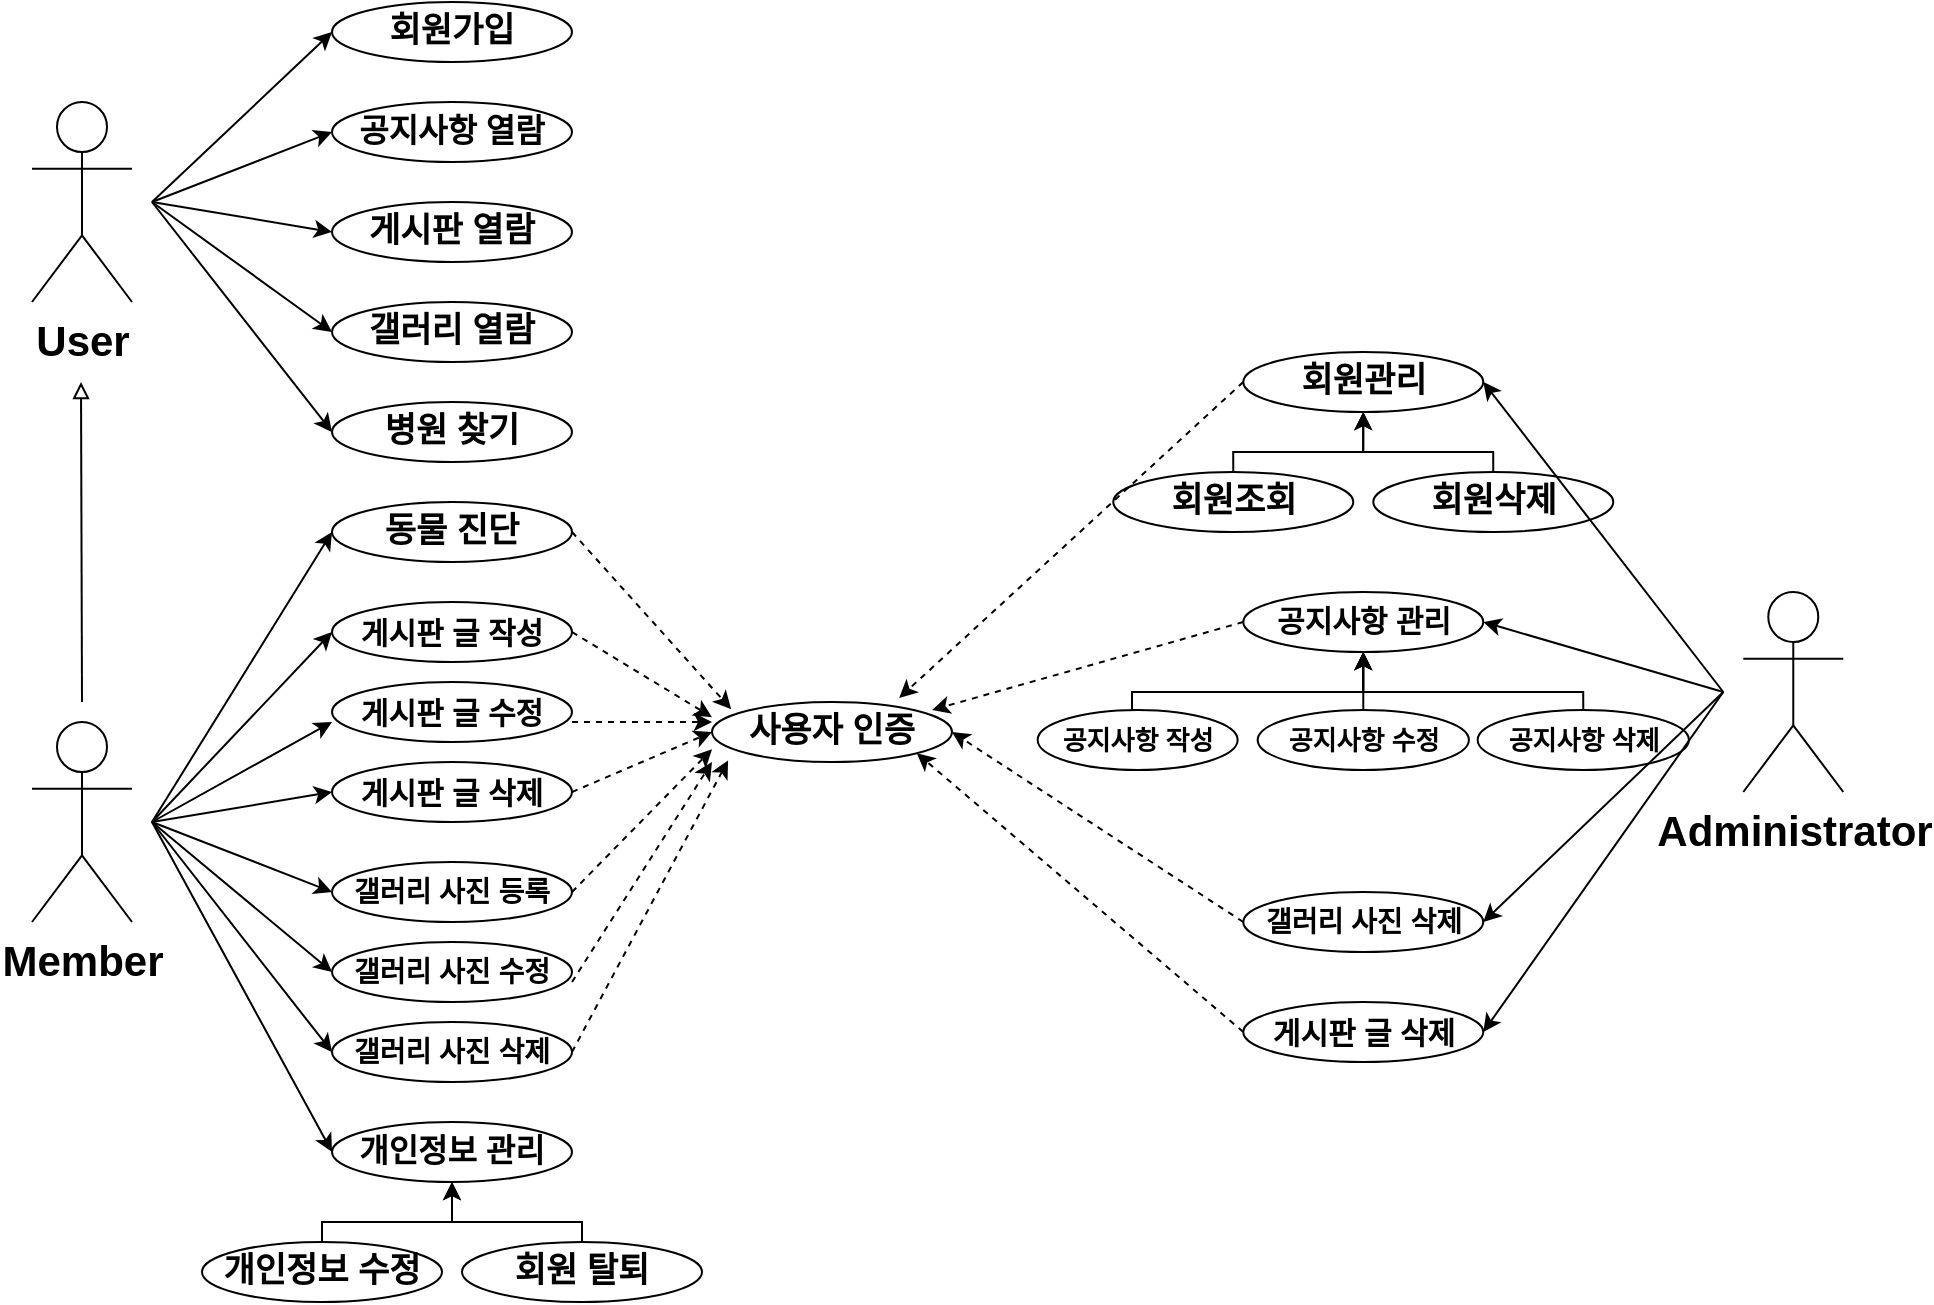 <mxfile version="22.1.5" type="device">
  <diagram name="페이지-1" id="b1_UZGlTyPNUF9xH9-Hf">
    <mxGraphModel dx="1400" dy="765" grid="1" gridSize="10" guides="1" tooltips="1" connect="1" arrows="1" fold="1" page="1" pageScale="1" pageWidth="1169" pageHeight="827" math="0" shadow="0">
      <root>
        <mxCell id="0" />
        <mxCell id="1" parent="0" />
        <mxCell id="9tLvCL6xs8VzNFjyvoNF-1" value="&lt;font style=&quot;font-size: 17px;&quot;&gt;&lt;b&gt;회원가입&lt;/b&gt;&lt;/font&gt;" style="ellipse;whiteSpace=wrap;html=1;" vertex="1" parent="1">
          <mxGeometry x="200" y="30" width="120" height="30" as="geometry" />
        </mxCell>
        <mxCell id="9tLvCL6xs8VzNFjyvoNF-4" value="&lt;font style=&quot;font-size: 17px;&quot;&gt;&lt;b&gt;게시판 열람&lt;/b&gt;&lt;/font&gt;" style="ellipse;whiteSpace=wrap;html=1;" vertex="1" parent="1">
          <mxGeometry x="200" y="130" width="120" height="30" as="geometry" />
        </mxCell>
        <mxCell id="9tLvCL6xs8VzNFjyvoNF-5" value="&lt;font style=&quot;font-size: 17px;&quot;&gt;&lt;b&gt;갤러리 열람&lt;/b&gt;&lt;/font&gt;" style="ellipse;whiteSpace=wrap;html=1;" vertex="1" parent="1">
          <mxGeometry x="200" y="180" width="120" height="30" as="geometry" />
        </mxCell>
        <mxCell id="9tLvCL6xs8VzNFjyvoNF-6" value="&lt;span style=&quot;font-size: 17px;&quot;&gt;&lt;b&gt;동물 진단&lt;/b&gt;&lt;/span&gt;" style="ellipse;whiteSpace=wrap;html=1;" vertex="1" parent="1">
          <mxGeometry x="200" y="280" width="120" height="30" as="geometry" />
        </mxCell>
        <mxCell id="9tLvCL6xs8VzNFjyvoNF-7" value="&lt;font style=&quot;font-size: 15px;&quot;&gt;&lt;b style=&quot;font-size: 15px;&quot;&gt;게시판 글 작성&lt;/b&gt;&lt;/font&gt;" style="ellipse;whiteSpace=wrap;html=1;fontSize=15;" vertex="1" parent="1">
          <mxGeometry x="200" y="330" width="120" height="30" as="geometry" />
        </mxCell>
        <mxCell id="9tLvCL6xs8VzNFjyvoNF-8" value="&lt;font style=&quot;font-size: 15px;&quot;&gt;&lt;b style=&quot;font-size: 15px;&quot;&gt;게시판 글 삭제&lt;/b&gt;&lt;/font&gt;" style="ellipse;whiteSpace=wrap;html=1;fontSize=15;" vertex="1" parent="1">
          <mxGeometry x="200" y="410" width="120" height="30" as="geometry" />
        </mxCell>
        <mxCell id="9tLvCL6xs8VzNFjyvoNF-9" value="&lt;font style=&quot;font-size: 14px;&quot;&gt;&lt;b style=&quot;font-size: 14px;&quot;&gt;갤러리 사진 등록&lt;/b&gt;&lt;/font&gt;" style="ellipse;whiteSpace=wrap;html=1;fontSize=14;" vertex="1" parent="1">
          <mxGeometry x="200" y="460" width="120" height="30" as="geometry" />
        </mxCell>
        <mxCell id="9tLvCL6xs8VzNFjyvoNF-10" value="&lt;font style=&quot;font-size: 14px;&quot;&gt;&lt;b style=&quot;font-size: 14px;&quot;&gt;갤러리 사진 삭제&lt;/b&gt;&lt;/font&gt;" style="ellipse;whiteSpace=wrap;html=1;fontSize=14;" vertex="1" parent="1">
          <mxGeometry x="200" y="540" width="120" height="30" as="geometry" />
        </mxCell>
        <mxCell id="9tLvCL6xs8VzNFjyvoNF-11" value="&lt;span style=&quot;font-size: 17px;&quot;&gt;&lt;b&gt;병원 찾기&lt;/b&gt;&lt;/span&gt;" style="ellipse;whiteSpace=wrap;html=1;" vertex="1" parent="1">
          <mxGeometry x="200" y="230" width="120" height="30" as="geometry" />
        </mxCell>
        <mxCell id="9tLvCL6xs8VzNFjyvoNF-12" value="&lt;span style=&quot;font-size: 17px;&quot;&gt;&lt;b&gt;사용자 인증&lt;/b&gt;&lt;/span&gt;" style="ellipse;whiteSpace=wrap;html=1;" vertex="1" parent="1">
          <mxGeometry x="390" y="380" width="120" height="30" as="geometry" />
        </mxCell>
        <mxCell id="9tLvCL6xs8VzNFjyvoNF-19" value="User" style="shape=umlActor;verticalLabelPosition=bottom;verticalAlign=top;html=1;outlineConnect=0;fontSize=21;fontStyle=1" vertex="1" parent="1">
          <mxGeometry x="50" y="80" width="50" height="100" as="geometry" />
        </mxCell>
        <mxCell id="9tLvCL6xs8VzNFjyvoNF-20" value="Member" style="shape=umlActor;verticalLabelPosition=bottom;verticalAlign=top;html=1;outlineConnect=0;fontSize=21;fontStyle=1" vertex="1" parent="1">
          <mxGeometry x="50" y="390" width="50" height="100" as="geometry" />
        </mxCell>
        <mxCell id="9tLvCL6xs8VzNFjyvoNF-25" value="" style="endArrow=classic;html=1;rounded=0;entryX=0.08;entryY=0.12;entryDx=0;entryDy=0;entryPerimeter=0;exitX=1;exitY=0.5;exitDx=0;exitDy=0;dashed=1;" edge="1" parent="1" source="9tLvCL6xs8VzNFjyvoNF-6" target="9tLvCL6xs8VzNFjyvoNF-12">
          <mxGeometry width="50" height="50" relative="1" as="geometry">
            <mxPoint x="320" y="300" as="sourcePoint" />
            <mxPoint x="430" y="370" as="targetPoint" />
          </mxGeometry>
        </mxCell>
        <mxCell id="9tLvCL6xs8VzNFjyvoNF-26" value="" style="endArrow=classic;html=1;rounded=0;entryX=0;entryY=0.253;entryDx=0;entryDy=0;exitX=1;exitY=0.5;exitDx=0;exitDy=0;dashed=1;entryPerimeter=0;" edge="1" parent="1" source="9tLvCL6xs8VzNFjyvoNF-7" target="9tLvCL6xs8VzNFjyvoNF-12">
          <mxGeometry width="50" height="50" relative="1" as="geometry">
            <mxPoint x="330" y="367" as="sourcePoint" />
            <mxPoint x="400" y="460" as="targetPoint" />
          </mxGeometry>
        </mxCell>
        <mxCell id="9tLvCL6xs8VzNFjyvoNF-27" value="&lt;span style=&quot;font-size: 17px;&quot;&gt;&lt;b style=&quot;font-size: 16px;&quot;&gt;공지사항 열람&lt;/b&gt;&lt;/span&gt;" style="ellipse;whiteSpace=wrap;html=1;" vertex="1" parent="1">
          <mxGeometry x="200" y="80" width="120" height="30" as="geometry" />
        </mxCell>
        <mxCell id="9tLvCL6xs8VzNFjyvoNF-28" value="" style="endArrow=classic;html=1;rounded=0;entryX=0;entryY=0.5;entryDx=0;entryDy=0;exitX=1;exitY=0.5;exitDx=0;exitDy=0;dashed=1;" edge="1" parent="1" source="9tLvCL6xs8VzNFjyvoNF-8" target="9tLvCL6xs8VzNFjyvoNF-12">
          <mxGeometry width="50" height="50" relative="1" as="geometry">
            <mxPoint x="330" y="355" as="sourcePoint" />
            <mxPoint x="400" y="398" as="targetPoint" />
          </mxGeometry>
        </mxCell>
        <mxCell id="9tLvCL6xs8VzNFjyvoNF-29" value="" style="endArrow=classic;html=1;rounded=0;entryX=0;entryY=0.787;entryDx=0;entryDy=0;exitX=1;exitY=0.5;exitDx=0;exitDy=0;dashed=1;entryPerimeter=0;" edge="1" parent="1" source="9tLvCL6xs8VzNFjyvoNF-9" target="9tLvCL6xs8VzNFjyvoNF-12">
          <mxGeometry width="50" height="50" relative="1" as="geometry">
            <mxPoint x="340" y="365" as="sourcePoint" />
            <mxPoint x="410" y="408" as="targetPoint" />
          </mxGeometry>
        </mxCell>
        <mxCell id="9tLvCL6xs8VzNFjyvoNF-30" value="" style="endArrow=classic;html=1;rounded=0;entryX=0.067;entryY=0.973;entryDx=0;entryDy=0;exitX=1;exitY=0.5;exitDx=0;exitDy=0;dashed=1;entryPerimeter=0;" edge="1" parent="1" source="9tLvCL6xs8VzNFjyvoNF-10" target="9tLvCL6xs8VzNFjyvoNF-12">
          <mxGeometry width="50" height="50" relative="1" as="geometry">
            <mxPoint x="350" y="375" as="sourcePoint" />
            <mxPoint x="420" y="418" as="targetPoint" />
          </mxGeometry>
        </mxCell>
        <mxCell id="9tLvCL6xs8VzNFjyvoNF-32" value="" style="endArrow=classic;html=1;rounded=0;entryX=0;entryY=0.5;entryDx=0;entryDy=0;" edge="1" parent="1" target="9tLvCL6xs8VzNFjyvoNF-6">
          <mxGeometry width="50" height="50" relative="1" as="geometry">
            <mxPoint x="110" y="440" as="sourcePoint" />
            <mxPoint x="180" y="340" as="targetPoint" />
          </mxGeometry>
        </mxCell>
        <mxCell id="9tLvCL6xs8VzNFjyvoNF-34" value="" style="endArrow=classic;html=1;rounded=0;entryX=0;entryY=0.5;entryDx=0;entryDy=0;" edge="1" parent="1" target="9tLvCL6xs8VzNFjyvoNF-8">
          <mxGeometry width="50" height="50" relative="1" as="geometry">
            <mxPoint x="110" y="440" as="sourcePoint" />
            <mxPoint x="210" y="355" as="targetPoint" />
          </mxGeometry>
        </mxCell>
        <mxCell id="9tLvCL6xs8VzNFjyvoNF-35" value="" style="endArrow=classic;html=1;rounded=0;entryX=0;entryY=0.5;entryDx=0;entryDy=0;" edge="1" parent="1" target="9tLvCL6xs8VzNFjyvoNF-9">
          <mxGeometry width="50" height="50" relative="1" as="geometry">
            <mxPoint x="110" y="440" as="sourcePoint" />
            <mxPoint x="220" y="365" as="targetPoint" />
          </mxGeometry>
        </mxCell>
        <mxCell id="9tLvCL6xs8VzNFjyvoNF-36" value="" style="endArrow=classic;html=1;rounded=0;entryX=0;entryY=0.5;entryDx=0;entryDy=0;" edge="1" parent="1" target="9tLvCL6xs8VzNFjyvoNF-10">
          <mxGeometry width="50" height="50" relative="1" as="geometry">
            <mxPoint x="110" y="440" as="sourcePoint" />
            <mxPoint x="230" y="375" as="targetPoint" />
          </mxGeometry>
        </mxCell>
        <mxCell id="9tLvCL6xs8VzNFjyvoNF-37" value="" style="endArrow=classic;html=1;rounded=0;entryX=0;entryY=0.5;entryDx=0;entryDy=0;" edge="1" parent="1">
          <mxGeometry width="50" height="50" relative="1" as="geometry">
            <mxPoint x="110" y="440" as="sourcePoint" />
            <mxPoint x="200" y="345" as="targetPoint" />
          </mxGeometry>
        </mxCell>
        <mxCell id="9tLvCL6xs8VzNFjyvoNF-38" value="" style="endArrow=classic;html=1;rounded=0;entryX=0;entryY=0.5;entryDx=0;entryDy=0;" edge="1" parent="1">
          <mxGeometry width="50" height="50" relative="1" as="geometry">
            <mxPoint x="110" y="130" as="sourcePoint" />
            <mxPoint x="200" y="45" as="targetPoint" />
          </mxGeometry>
        </mxCell>
        <mxCell id="9tLvCL6xs8VzNFjyvoNF-39" value="" style="endArrow=classic;html=1;rounded=0;entryX=0;entryY=0.5;entryDx=0;entryDy=0;" edge="1" parent="1">
          <mxGeometry width="50" height="50" relative="1" as="geometry">
            <mxPoint x="110" y="130" as="sourcePoint" />
            <mxPoint x="200" y="145" as="targetPoint" />
          </mxGeometry>
        </mxCell>
        <mxCell id="9tLvCL6xs8VzNFjyvoNF-40" value="" style="endArrow=classic;html=1;rounded=0;entryX=0;entryY=0.5;entryDx=0;entryDy=0;" edge="1" parent="1">
          <mxGeometry width="50" height="50" relative="1" as="geometry">
            <mxPoint x="110" y="130" as="sourcePoint" />
            <mxPoint x="200" y="195" as="targetPoint" />
          </mxGeometry>
        </mxCell>
        <mxCell id="9tLvCL6xs8VzNFjyvoNF-41" value="" style="endArrow=classic;html=1;rounded=0;entryX=0;entryY=0.5;entryDx=0;entryDy=0;" edge="1" parent="1">
          <mxGeometry width="50" height="50" relative="1" as="geometry">
            <mxPoint x="110" y="130" as="sourcePoint" />
            <mxPoint x="200" y="245" as="targetPoint" />
          </mxGeometry>
        </mxCell>
        <mxCell id="9tLvCL6xs8VzNFjyvoNF-42" value="" style="endArrow=classic;html=1;rounded=0;entryX=0;entryY=0.5;entryDx=0;entryDy=0;" edge="1" parent="1">
          <mxGeometry width="50" height="50" relative="1" as="geometry">
            <mxPoint x="110" y="130" as="sourcePoint" />
            <mxPoint x="200" y="95" as="targetPoint" />
          </mxGeometry>
        </mxCell>
        <mxCell id="9tLvCL6xs8VzNFjyvoNF-45" value="" style="endArrow=block;html=1;rounded=0;endFill=0;" edge="1" parent="1">
          <mxGeometry width="50" height="50" relative="1" as="geometry">
            <mxPoint x="75" y="380" as="sourcePoint" />
            <mxPoint x="74.5" y="220" as="targetPoint" />
          </mxGeometry>
        </mxCell>
        <mxCell id="9tLvCL6xs8VzNFjyvoNF-47" value="Administrator" style="shape=umlActor;verticalLabelPosition=bottom;verticalAlign=top;html=1;outlineConnect=0;fontSize=21;fontStyle=1" vertex="1" parent="1">
          <mxGeometry x="905.64" y="325" width="50" height="100" as="geometry" />
        </mxCell>
        <mxCell id="9tLvCL6xs8VzNFjyvoNF-50" value="&lt;font style=&quot;font-size: 17px;&quot;&gt;&lt;b&gt;회원관리&lt;/b&gt;&lt;/font&gt;" style="ellipse;whiteSpace=wrap;html=1;" vertex="1" parent="1">
          <mxGeometry x="655.64" y="205" width="120" height="30" as="geometry" />
        </mxCell>
        <mxCell id="9tLvCL6xs8VzNFjyvoNF-53" style="edgeStyle=orthogonalEdgeStyle;rounded=0;orthogonalLoop=1;jettySize=auto;html=1;exitX=0.5;exitY=0;exitDx=0;exitDy=0;entryX=0.5;entryY=1;entryDx=0;entryDy=0;" edge="1" parent="1" source="9tLvCL6xs8VzNFjyvoNF-51" target="9tLvCL6xs8VzNFjyvoNF-50">
          <mxGeometry relative="1" as="geometry">
            <Array as="points">
              <mxPoint x="650.64" y="255" />
              <mxPoint x="715.64" y="255" />
            </Array>
          </mxGeometry>
        </mxCell>
        <mxCell id="9tLvCL6xs8VzNFjyvoNF-51" value="&lt;font style=&quot;font-size: 17px;&quot;&gt;&lt;b&gt;회원조회&lt;/b&gt;&lt;/font&gt;" style="ellipse;whiteSpace=wrap;html=1;" vertex="1" parent="1">
          <mxGeometry x="590.64" y="265" width="120" height="30" as="geometry" />
        </mxCell>
        <mxCell id="9tLvCL6xs8VzNFjyvoNF-54" style="edgeStyle=orthogonalEdgeStyle;rounded=0;orthogonalLoop=1;jettySize=auto;html=1;exitX=0.5;exitY=0;exitDx=0;exitDy=0;entryX=0.5;entryY=1;entryDx=0;entryDy=0;" edge="1" parent="1" source="9tLvCL6xs8VzNFjyvoNF-52" target="9tLvCL6xs8VzNFjyvoNF-50">
          <mxGeometry relative="1" as="geometry">
            <Array as="points">
              <mxPoint x="780.64" y="255" />
              <mxPoint x="715.64" y="255" />
            </Array>
          </mxGeometry>
        </mxCell>
        <mxCell id="9tLvCL6xs8VzNFjyvoNF-52" value="&lt;font style=&quot;font-size: 17px;&quot;&gt;&lt;b&gt;회원삭제&lt;/b&gt;&lt;/font&gt;" style="ellipse;whiteSpace=wrap;html=1;" vertex="1" parent="1">
          <mxGeometry x="720.64" y="265" width="120" height="30" as="geometry" />
        </mxCell>
        <mxCell id="9tLvCL6xs8VzNFjyvoNF-55" value="&lt;font style=&quot;font-size: 17px;&quot;&gt;&lt;b style=&quot;font-size: 15px;&quot;&gt;공지사항 관리&lt;/b&gt;&lt;/font&gt;" style="ellipse;whiteSpace=wrap;html=1;" vertex="1" parent="1">
          <mxGeometry x="655.64" y="325" width="120" height="30" as="geometry" />
        </mxCell>
        <mxCell id="9tLvCL6xs8VzNFjyvoNF-56" style="edgeStyle=orthogonalEdgeStyle;rounded=0;orthogonalLoop=1;jettySize=auto;html=1;exitX=0.5;exitY=0;exitDx=0;exitDy=0;entryX=0.5;entryY=1;entryDx=0;entryDy=0;" edge="1" parent="1" source="9tLvCL6xs8VzNFjyvoNF-57" target="9tLvCL6xs8VzNFjyvoNF-55">
          <mxGeometry relative="1" as="geometry">
            <Array as="points">
              <mxPoint x="600" y="375" />
              <mxPoint x="716" y="375" />
            </Array>
          </mxGeometry>
        </mxCell>
        <mxCell id="9tLvCL6xs8VzNFjyvoNF-57" value="&lt;font style=&quot;font-size: 13px;&quot;&gt;&lt;b style=&quot;font-size: 13px;&quot;&gt;공지사항 작성&lt;/b&gt;&lt;/font&gt;" style="ellipse;whiteSpace=wrap;html=1;fontSize=13;" vertex="1" parent="1">
          <mxGeometry x="552.82" y="384" width="100" height="30" as="geometry" />
        </mxCell>
        <mxCell id="9tLvCL6xs8VzNFjyvoNF-58" style="edgeStyle=orthogonalEdgeStyle;rounded=0;orthogonalLoop=1;jettySize=auto;html=1;exitX=0.5;exitY=0;exitDx=0;exitDy=0;entryX=0.5;entryY=1;entryDx=0;entryDy=0;" edge="1" parent="1" source="9tLvCL6xs8VzNFjyvoNF-59" target="9tLvCL6xs8VzNFjyvoNF-55">
          <mxGeometry relative="1" as="geometry">
            <Array as="points">
              <mxPoint x="826" y="375" />
              <mxPoint x="716" y="375" />
            </Array>
          </mxGeometry>
        </mxCell>
        <mxCell id="9tLvCL6xs8VzNFjyvoNF-59" value="&lt;font style=&quot;font-size: 13px;&quot;&gt;&lt;b style=&quot;font-size: 13px;&quot;&gt;공지사항 삭제&lt;/b&gt;&lt;/font&gt;" style="ellipse;whiteSpace=wrap;html=1;fontSize=13;" vertex="1" parent="1">
          <mxGeometry x="772.82" y="384" width="105.64" height="30" as="geometry" />
        </mxCell>
        <mxCell id="9tLvCL6xs8VzNFjyvoNF-60" value="" style="endArrow=classic;html=1;rounded=0;entryX=0.78;entryY=-0.067;entryDx=0;entryDy=0;entryPerimeter=0;exitX=0;exitY=0.5;exitDx=0;exitDy=0;dashed=1;" edge="1" parent="1" source="9tLvCL6xs8VzNFjyvoNF-50" target="9tLvCL6xs8VzNFjyvoNF-12">
          <mxGeometry width="50" height="50" relative="1" as="geometry">
            <mxPoint x="330" y="305" as="sourcePoint" />
            <mxPoint x="410" y="394" as="targetPoint" />
          </mxGeometry>
        </mxCell>
        <mxCell id="9tLvCL6xs8VzNFjyvoNF-61" value="" style="endArrow=classic;html=1;rounded=0;exitX=0;exitY=0.5;exitDx=0;exitDy=0;dashed=1;" edge="1" parent="1" source="9tLvCL6xs8VzNFjyvoNF-55">
          <mxGeometry width="50" height="50" relative="1" as="geometry">
            <mxPoint x="340" y="315" as="sourcePoint" />
            <mxPoint x="500" y="384" as="targetPoint" />
          </mxGeometry>
        </mxCell>
        <mxCell id="9tLvCL6xs8VzNFjyvoNF-62" value="&lt;font style=&quot;font-size: 14px;&quot;&gt;&lt;b style=&quot;font-size: 14px;&quot;&gt;갤러리 사진 삭제&lt;/b&gt;&lt;/font&gt;" style="ellipse;whiteSpace=wrap;html=1;fontSize=14;" vertex="1" parent="1">
          <mxGeometry x="655.64" y="475" width="120" height="30" as="geometry" />
        </mxCell>
        <mxCell id="9tLvCL6xs8VzNFjyvoNF-63" value="&lt;font style=&quot;font-size: 15px;&quot;&gt;&lt;b style=&quot;font-size: 15px;&quot;&gt;게시판 글 삭제&lt;/b&gt;&lt;/font&gt;" style="ellipse;whiteSpace=wrap;html=1;fontSize=15;" vertex="1" parent="1">
          <mxGeometry x="655.64" y="530" width="120" height="30" as="geometry" />
        </mxCell>
        <mxCell id="9tLvCL6xs8VzNFjyvoNF-65" value="" style="endArrow=classic;html=1;rounded=0;entryX=1;entryY=0.5;entryDx=0;entryDy=0;exitX=0;exitY=0.5;exitDx=0;exitDy=0;dashed=1;" edge="1" parent="1" source="9tLvCL6xs8VzNFjyvoNF-62" target="9tLvCL6xs8VzNFjyvoNF-12">
          <mxGeometry width="50" height="50" relative="1" as="geometry">
            <mxPoint x="395.64" y="470" as="sourcePoint" />
            <mxPoint x="570.0" y="551" as="targetPoint" />
          </mxGeometry>
        </mxCell>
        <mxCell id="9tLvCL6xs8VzNFjyvoNF-66" value="" style="endArrow=classic;html=1;rounded=0;entryX=1;entryY=1;entryDx=0;entryDy=0;exitX=0;exitY=0.5;exitDx=0;exitDy=0;dashed=1;" edge="1" parent="1" source="9tLvCL6xs8VzNFjyvoNF-63" target="9tLvCL6xs8VzNFjyvoNF-12">
          <mxGeometry width="50" height="50" relative="1" as="geometry">
            <mxPoint x="405.64" y="480" as="sourcePoint" />
            <mxPoint x="575.64" y="560" as="targetPoint" />
          </mxGeometry>
        </mxCell>
        <mxCell id="9tLvCL6xs8VzNFjyvoNF-67" value="" style="endArrow=classic;html=1;rounded=0;entryX=1;entryY=0.5;entryDx=0;entryDy=0;" edge="1" parent="1" target="9tLvCL6xs8VzNFjyvoNF-50">
          <mxGeometry width="50" height="50" relative="1" as="geometry">
            <mxPoint x="895.64" y="375" as="sourcePoint" />
            <mxPoint x="930.64" y="235" as="targetPoint" />
          </mxGeometry>
        </mxCell>
        <mxCell id="9tLvCL6xs8VzNFjyvoNF-68" value="" style="endArrow=classic;html=1;rounded=0;entryX=1;entryY=0.5;entryDx=0;entryDy=0;" edge="1" parent="1" target="9tLvCL6xs8VzNFjyvoNF-55">
          <mxGeometry width="50" height="50" relative="1" as="geometry">
            <mxPoint x="895.64" y="375" as="sourcePoint" />
            <mxPoint x="785.64" y="230" as="targetPoint" />
          </mxGeometry>
        </mxCell>
        <mxCell id="9tLvCL6xs8VzNFjyvoNF-69" value="" style="endArrow=classic;html=1;rounded=0;entryX=1;entryY=0.5;entryDx=0;entryDy=0;" edge="1" parent="1" target="9tLvCL6xs8VzNFjyvoNF-62">
          <mxGeometry width="50" height="50" relative="1" as="geometry">
            <mxPoint x="895.64" y="375" as="sourcePoint" />
            <mxPoint x="795.64" y="240" as="targetPoint" />
          </mxGeometry>
        </mxCell>
        <mxCell id="9tLvCL6xs8VzNFjyvoNF-70" value="" style="endArrow=classic;html=1;rounded=0;entryX=1;entryY=0.5;entryDx=0;entryDy=0;" edge="1" parent="1" target="9tLvCL6xs8VzNFjyvoNF-63">
          <mxGeometry width="50" height="50" relative="1" as="geometry">
            <mxPoint x="895.64" y="375" as="sourcePoint" />
            <mxPoint x="805.64" y="250" as="targetPoint" />
          </mxGeometry>
        </mxCell>
        <mxCell id="9tLvCL6xs8VzNFjyvoNF-71" value="&lt;font style=&quot;font-size: 17px;&quot;&gt;&lt;b style=&quot;font-size: 16px;&quot;&gt;개인정보 관리&lt;/b&gt;&lt;/font&gt;" style="ellipse;whiteSpace=wrap;html=1;" vertex="1" parent="1">
          <mxGeometry x="200" y="590" width="120" height="30" as="geometry" />
        </mxCell>
        <mxCell id="9tLvCL6xs8VzNFjyvoNF-72" style="edgeStyle=orthogonalEdgeStyle;rounded=0;orthogonalLoop=1;jettySize=auto;html=1;exitX=0.5;exitY=0;exitDx=0;exitDy=0;entryX=0.5;entryY=1;entryDx=0;entryDy=0;" edge="1" parent="1" source="9tLvCL6xs8VzNFjyvoNF-73" target="9tLvCL6xs8VzNFjyvoNF-71">
          <mxGeometry relative="1" as="geometry">
            <Array as="points">
              <mxPoint x="195" y="640" />
              <mxPoint x="260" y="640" />
            </Array>
          </mxGeometry>
        </mxCell>
        <mxCell id="9tLvCL6xs8VzNFjyvoNF-73" value="&lt;font style=&quot;font-size: 17px;&quot;&gt;&lt;b&gt;개인정보 수정&lt;/b&gt;&lt;/font&gt;" style="ellipse;whiteSpace=wrap;html=1;" vertex="1" parent="1">
          <mxGeometry x="135" y="650" width="120" height="30" as="geometry" />
        </mxCell>
        <mxCell id="9tLvCL6xs8VzNFjyvoNF-74" style="edgeStyle=orthogonalEdgeStyle;rounded=0;orthogonalLoop=1;jettySize=auto;html=1;exitX=0.5;exitY=0;exitDx=0;exitDy=0;entryX=0.5;entryY=1;entryDx=0;entryDy=0;" edge="1" parent="1" source="9tLvCL6xs8VzNFjyvoNF-75" target="9tLvCL6xs8VzNFjyvoNF-71">
          <mxGeometry relative="1" as="geometry">
            <Array as="points">
              <mxPoint x="325" y="640" />
              <mxPoint x="260" y="640" />
            </Array>
          </mxGeometry>
        </mxCell>
        <mxCell id="9tLvCL6xs8VzNFjyvoNF-75" value="&lt;span style=&quot;font-size: 17px;&quot;&gt;&lt;b&gt;회원 탈퇴&lt;/b&gt;&lt;/span&gt;" style="ellipse;whiteSpace=wrap;html=1;" vertex="1" parent="1">
          <mxGeometry x="265" y="650" width="120" height="30" as="geometry" />
        </mxCell>
        <mxCell id="9tLvCL6xs8VzNFjyvoNF-76" value="" style="endArrow=classic;html=1;rounded=0;entryX=0;entryY=0.5;entryDx=0;entryDy=0;" edge="1" parent="1" target="9tLvCL6xs8VzNFjyvoNF-71">
          <mxGeometry width="50" height="50" relative="1" as="geometry">
            <mxPoint x="110" y="440" as="sourcePoint" />
            <mxPoint x="210" y="505" as="targetPoint" />
          </mxGeometry>
        </mxCell>
        <mxCell id="9tLvCL6xs8VzNFjyvoNF-77" value="&lt;font style=&quot;font-size: 15px;&quot;&gt;&lt;b style=&quot;font-size: 15px;&quot;&gt;게시판 글 수정&lt;/b&gt;&lt;/font&gt;" style="ellipse;whiteSpace=wrap;html=1;fontSize=15;" vertex="1" parent="1">
          <mxGeometry x="200" y="370" width="120" height="30" as="geometry" />
        </mxCell>
        <mxCell id="9tLvCL6xs8VzNFjyvoNF-78" value="&lt;font style=&quot;font-size: 14px;&quot;&gt;&lt;b style=&quot;font-size: 14px;&quot;&gt;갤러리 사진 수정&lt;/b&gt;&lt;/font&gt;" style="ellipse;whiteSpace=wrap;html=1;fontSize=14;" vertex="1" parent="1">
          <mxGeometry x="200" y="500" width="120" height="30" as="geometry" />
        </mxCell>
        <mxCell id="9tLvCL6xs8VzNFjyvoNF-81" style="edgeStyle=orthogonalEdgeStyle;rounded=0;orthogonalLoop=1;jettySize=auto;html=1;exitX=0.5;exitY=0;exitDx=0;exitDy=0;entryX=0.5;entryY=1;entryDx=0;entryDy=0;" edge="1" parent="1" source="9tLvCL6xs8VzNFjyvoNF-80" target="9tLvCL6xs8VzNFjyvoNF-55">
          <mxGeometry relative="1" as="geometry" />
        </mxCell>
        <mxCell id="9tLvCL6xs8VzNFjyvoNF-80" value="&lt;font style=&quot;font-size: 13px;&quot;&gt;&lt;b style=&quot;font-size: 13px;&quot;&gt;공지사항 수정&lt;/b&gt;&lt;/font&gt;" style="ellipse;whiteSpace=wrap;html=1;fontSize=13;" vertex="1" parent="1">
          <mxGeometry x="662.82" y="384" width="105.64" height="30" as="geometry" />
        </mxCell>
        <mxCell id="9tLvCL6xs8VzNFjyvoNF-82" value="" style="endArrow=classic;html=1;rounded=0;entryX=0;entryY=0.5;entryDx=0;entryDy=0;" edge="1" parent="1">
          <mxGeometry width="50" height="50" relative="1" as="geometry">
            <mxPoint x="110" y="440" as="sourcePoint" />
            <mxPoint x="200" y="390" as="targetPoint" />
          </mxGeometry>
        </mxCell>
        <mxCell id="9tLvCL6xs8VzNFjyvoNF-83" value="" style="endArrow=classic;html=1;rounded=0;entryX=0;entryY=0.5;entryDx=0;entryDy=0;" edge="1" parent="1">
          <mxGeometry width="50" height="50" relative="1" as="geometry">
            <mxPoint x="110" y="440" as="sourcePoint" />
            <mxPoint x="200" y="515" as="targetPoint" />
          </mxGeometry>
        </mxCell>
        <mxCell id="9tLvCL6xs8VzNFjyvoNF-84" value="" style="endArrow=classic;html=1;rounded=0;exitX=1;exitY=0.5;exitDx=0;exitDy=0;dashed=1;" edge="1" parent="1">
          <mxGeometry width="50" height="50" relative="1" as="geometry">
            <mxPoint x="320" y="390" as="sourcePoint" />
            <mxPoint x="390" y="390" as="targetPoint" />
          </mxGeometry>
        </mxCell>
        <mxCell id="9tLvCL6xs8VzNFjyvoNF-85" value="" style="endArrow=classic;html=1;rounded=0;exitX=1;exitY=0.5;exitDx=0;exitDy=0;dashed=1;" edge="1" parent="1">
          <mxGeometry width="50" height="50" relative="1" as="geometry">
            <mxPoint x="320" y="520" as="sourcePoint" />
            <mxPoint x="390" y="410" as="targetPoint" />
          </mxGeometry>
        </mxCell>
      </root>
    </mxGraphModel>
  </diagram>
</mxfile>
